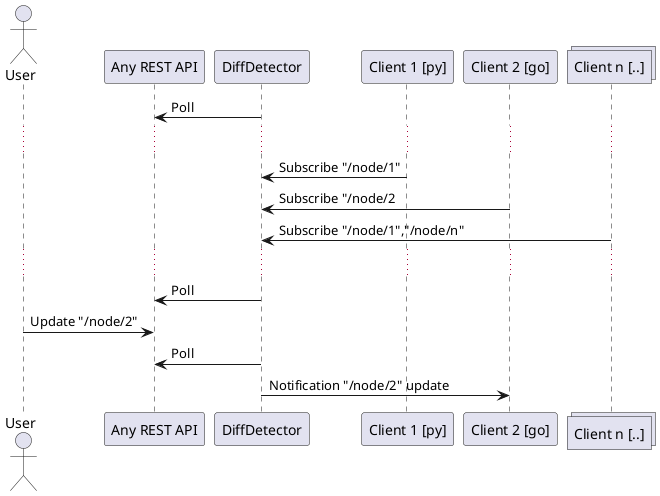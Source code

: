 
@startuml

actor User
participant "Any REST API"
DiffDetector->"Any REST API" : Poll
...
"Client 1 [py]"->DiffDetector : Subscribe "/node/1"
"Client 2 [go]"->DiffDetector : Subscribe "/node/2
collections "Client n [..]"
"Client n [..]"->DiffDetector : Subscribe "/node/1","/node/n"
...
DiffDetector->"Any REST API" : Poll
User->"Any REST API" : Update "/node/2"
DiffDetector->"Any REST API" : Poll
DiffDetector->"Client 2 [go]": Notification "/node/2" update
@enduml
